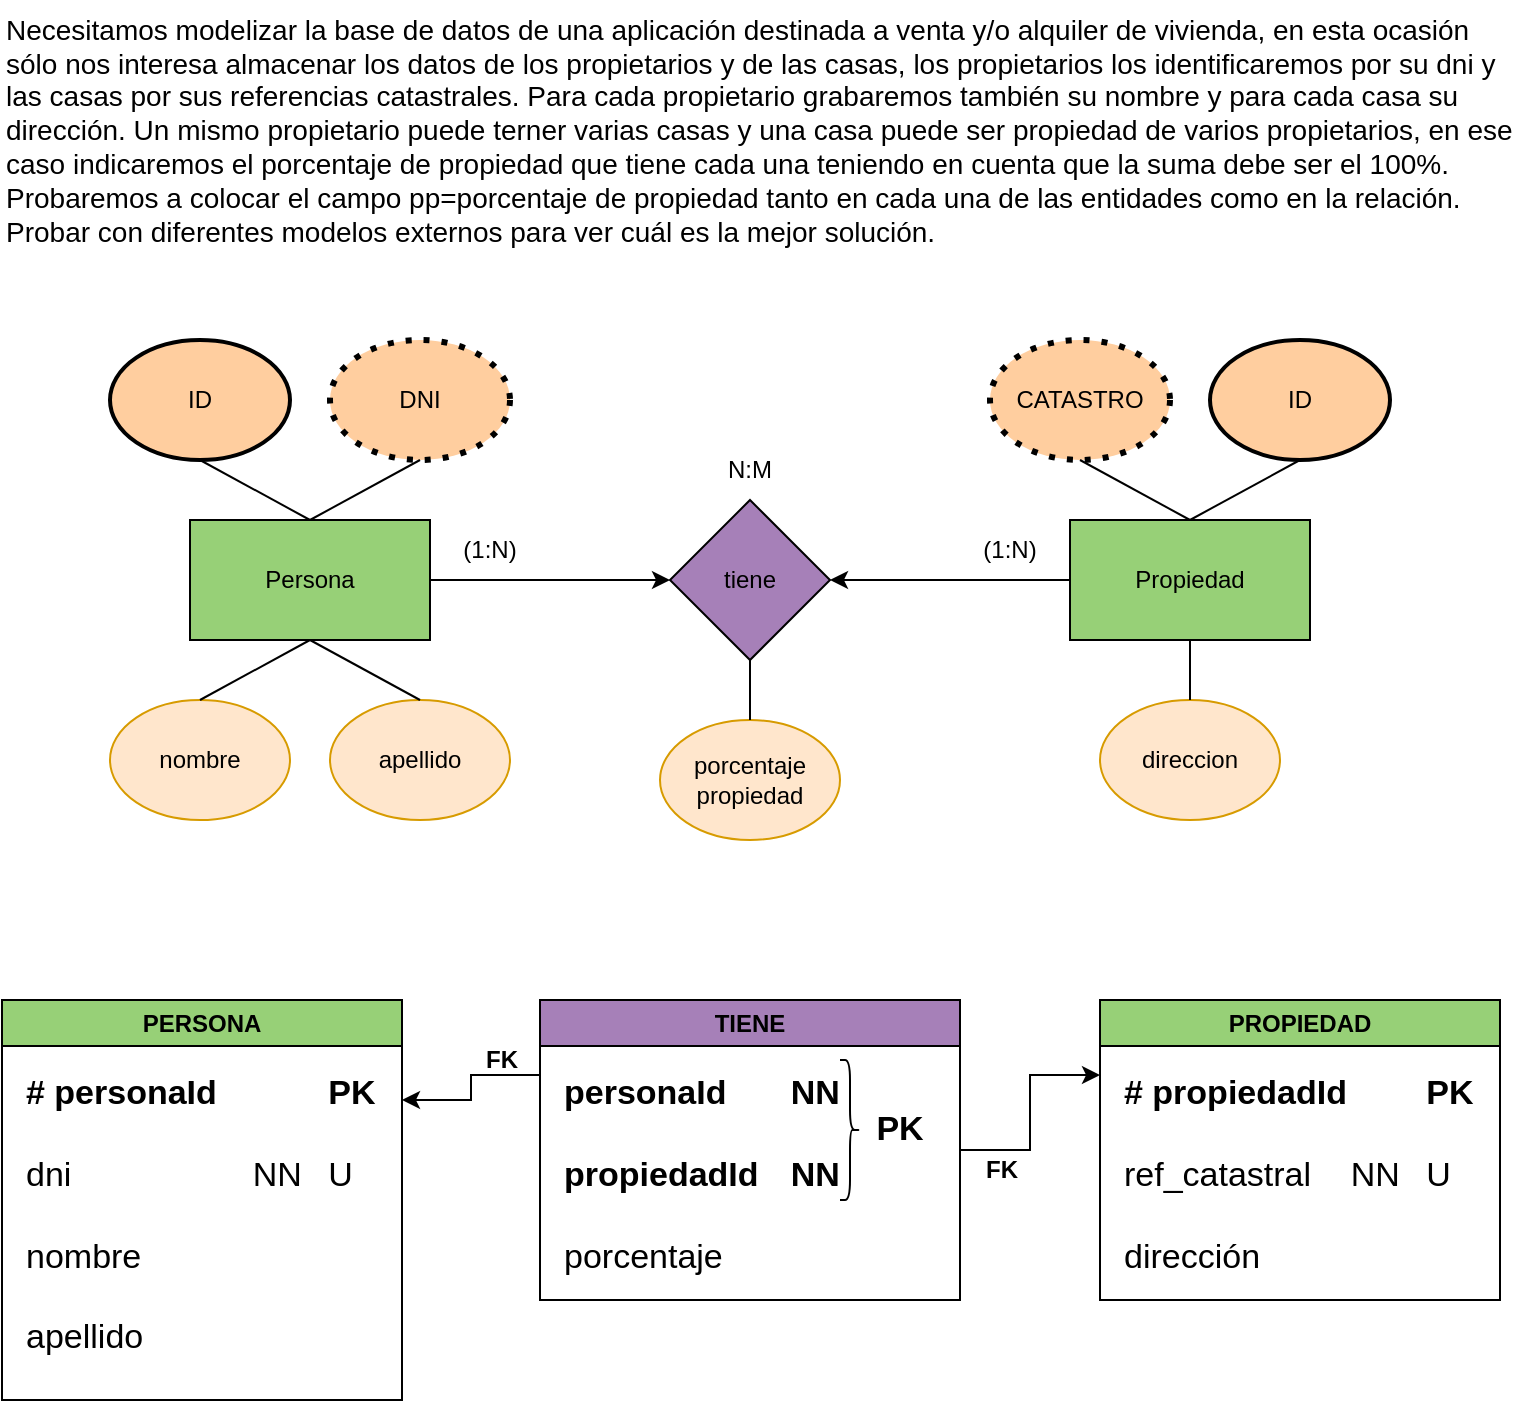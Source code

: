 <mxfile version="22.1.9" type="github">
  <diagram name="Página-1" id="l5P8DeTmiwiy51Mtxco_">
    <mxGraphModel dx="1050" dy="522" grid="1" gridSize="10" guides="1" tooltips="1" connect="1" arrows="1" fold="1" page="1" pageScale="1" pageWidth="827" pageHeight="1169" math="0" shadow="0">
      <root>
        <mxCell id="0" />
        <mxCell id="1" parent="0" />
        <mxCell id="X2FgnUZGWy85QauOfwDn-1" value="Necesitamos modelizar la base de datos de una aplicación destinada a venta y/o alquiler de vivienda, en esta ocasión sólo nos interesa almacenar los datos de los propietarios y de las casas, los propietarios los identificaremos por su dni y las casas por sus referencias catastrales. Para cada propietario grabaremos también su nombre y para cada casa su dirección. Un mismo propietario puede terner varias casas y una casa puede ser propiedad de varios propietarios, en ese caso indicaremos el porcentaje de propiedad que tiene cada una teniendo en cuenta que la suma debe ser el 100%. Probaremos a colocar el campo pp=porcentaje de propiedad tanto en cada una de las entidades como en la relación. Probar con diferentes modelos externos para ver cuál es la mejor solución." style="text;html=1;strokeColor=none;fillColor=none;align=left;verticalAlign=middle;whiteSpace=wrap;rounded=0;fontSize=14;" parent="1" vertex="1">
          <mxGeometry x="40" y="40" width="760" height="130" as="geometry" />
        </mxCell>
        <mxCell id="X2FgnUZGWy85QauOfwDn-5" style="edgeStyle=orthogonalEdgeStyle;rounded=0;orthogonalLoop=1;jettySize=auto;html=1;exitX=1;exitY=0.5;exitDx=0;exitDy=0;entryX=0;entryY=0.5;entryDx=0;entryDy=0;" parent="1" source="X2FgnUZGWy85QauOfwDn-2" target="X2FgnUZGWy85QauOfwDn-4" edge="1">
          <mxGeometry relative="1" as="geometry" />
        </mxCell>
        <mxCell id="X2FgnUZGWy85QauOfwDn-2" value="Persona" style="rounded=0;whiteSpace=wrap;html=1;fillColor=#97D077;" parent="1" vertex="1">
          <mxGeometry x="134" y="300" width="120" height="60" as="geometry" />
        </mxCell>
        <mxCell id="X2FgnUZGWy85QauOfwDn-19" style="edgeStyle=orthogonalEdgeStyle;rounded=0;orthogonalLoop=1;jettySize=auto;html=1;exitX=0;exitY=0.5;exitDx=0;exitDy=0;entryX=1;entryY=0.5;entryDx=0;entryDy=0;" parent="1" source="X2FgnUZGWy85QauOfwDn-3" target="X2FgnUZGWy85QauOfwDn-4" edge="1">
          <mxGeometry relative="1" as="geometry" />
        </mxCell>
        <mxCell id="X2FgnUZGWy85QauOfwDn-3" value="Propiedad" style="rounded=0;whiteSpace=wrap;html=1;fillColor=#97D077;" parent="1" vertex="1">
          <mxGeometry x="574" y="300" width="120" height="60" as="geometry" />
        </mxCell>
        <mxCell id="X2FgnUZGWy85QauOfwDn-4" value="tiene" style="rhombus;whiteSpace=wrap;html=1;fillColor=#A680B8;" parent="1" vertex="1">
          <mxGeometry x="374" y="290" width="80" height="80" as="geometry" />
        </mxCell>
        <mxCell id="X2FgnUZGWy85QauOfwDn-7" value="(1:N)" style="text;html=1;strokeColor=none;fillColor=none;align=center;verticalAlign=middle;whiteSpace=wrap;rounded=0;" parent="1" vertex="1">
          <mxGeometry x="514" y="300" width="60" height="30" as="geometry" />
        </mxCell>
        <mxCell id="X2FgnUZGWy85QauOfwDn-8" value="(1:N)" style="text;html=1;strokeColor=none;fillColor=none;align=center;verticalAlign=middle;whiteSpace=wrap;rounded=0;" parent="1" vertex="1">
          <mxGeometry x="254" y="300" width="60" height="30" as="geometry" />
        </mxCell>
        <mxCell id="X2FgnUZGWy85QauOfwDn-9" value="N:M" style="text;html=1;strokeColor=none;fillColor=none;align=center;verticalAlign=middle;whiteSpace=wrap;rounded=0;" parent="1" vertex="1">
          <mxGeometry x="384" y="260" width="60" height="30" as="geometry" />
        </mxCell>
        <mxCell id="X2FgnUZGWy85QauOfwDn-10" value="ID" style="ellipse;whiteSpace=wrap;html=1;strokeWidth=2;fillColor=#FFCE9F;" parent="1" vertex="1">
          <mxGeometry x="94" y="210" width="90" height="60" as="geometry" />
        </mxCell>
        <mxCell id="X2FgnUZGWy85QauOfwDn-11" value="DNI" style="ellipse;whiteSpace=wrap;html=1;dashed=1;dashPattern=1 2;strokeWidth=3;fillColor=#FFCE9F;" parent="1" vertex="1">
          <mxGeometry x="204" y="210" width="90" height="60" as="geometry" />
        </mxCell>
        <mxCell id="X2FgnUZGWy85QauOfwDn-12" value="CATASTRO" style="ellipse;whiteSpace=wrap;html=1;dashed=1;dashPattern=1 2;strokeWidth=3;fillColor=#FFCE9F;" parent="1" vertex="1">
          <mxGeometry x="534" y="210" width="90" height="60" as="geometry" />
        </mxCell>
        <mxCell id="X2FgnUZGWy85QauOfwDn-13" value="ID" style="ellipse;whiteSpace=wrap;html=1;strokeWidth=2;fillColor=#FFCE9F;" parent="1" vertex="1">
          <mxGeometry x="644" y="210" width="90" height="60" as="geometry" />
        </mxCell>
        <mxCell id="X2FgnUZGWy85QauOfwDn-14" value="nombre" style="ellipse;whiteSpace=wrap;html=1;strokeWidth=1;fillColor=#ffe6cc;strokeColor=#d79b00;" parent="1" vertex="1">
          <mxGeometry x="94" y="390" width="90" height="60" as="geometry" />
        </mxCell>
        <mxCell id="X2FgnUZGWy85QauOfwDn-15" value="apellido" style="ellipse;whiteSpace=wrap;html=1;strokeWidth=1;fillColor=#ffe6cc;strokeColor=#d79b00;" parent="1" vertex="1">
          <mxGeometry x="204" y="390" width="90" height="60" as="geometry" />
        </mxCell>
        <mxCell id="X2FgnUZGWy85QauOfwDn-16" value="direccion" style="ellipse;whiteSpace=wrap;html=1;strokeWidth=1;fillColor=#ffe6cc;strokeColor=#d79b00;" parent="1" vertex="1">
          <mxGeometry x="589" y="390" width="90" height="60" as="geometry" />
        </mxCell>
        <mxCell id="X2FgnUZGWy85QauOfwDn-18" value="porcentaje&lt;br&gt;propiedad" style="ellipse;whiteSpace=wrap;html=1;strokeWidth=1;fillColor=#ffe6cc;strokeColor=#d79b00;" parent="1" vertex="1">
          <mxGeometry x="369" y="400" width="90" height="60" as="geometry" />
        </mxCell>
        <mxCell id="X2FgnUZGWy85QauOfwDn-20" value="" style="endArrow=none;html=1;rounded=0;entryX=0.5;entryY=0;entryDx=0;entryDy=0;exitX=0.5;exitY=1;exitDx=0;exitDy=0;" parent="1" source="X2FgnUZGWy85QauOfwDn-11" target="X2FgnUZGWy85QauOfwDn-2" edge="1">
          <mxGeometry width="50" height="50" relative="1" as="geometry">
            <mxPoint x="390" y="310" as="sourcePoint" />
            <mxPoint x="440" y="260" as="targetPoint" />
          </mxGeometry>
        </mxCell>
        <mxCell id="X2FgnUZGWy85QauOfwDn-21" value="" style="endArrow=none;html=1;rounded=0;entryX=0.5;entryY=0;entryDx=0;entryDy=0;exitX=0.5;exitY=1;exitDx=0;exitDy=0;" parent="1" source="X2FgnUZGWy85QauOfwDn-10" target="X2FgnUZGWy85QauOfwDn-2" edge="1">
          <mxGeometry width="50" height="50" relative="1" as="geometry">
            <mxPoint x="390" y="310" as="sourcePoint" />
            <mxPoint x="440" y="260" as="targetPoint" />
          </mxGeometry>
        </mxCell>
        <mxCell id="X2FgnUZGWy85QauOfwDn-22" value="" style="endArrow=none;html=1;rounded=0;entryX=0.5;entryY=1;entryDx=0;entryDy=0;exitX=0.5;exitY=0;exitDx=0;exitDy=0;" parent="1" source="X2FgnUZGWy85QauOfwDn-15" target="X2FgnUZGWy85QauOfwDn-2" edge="1">
          <mxGeometry width="50" height="50" relative="1" as="geometry">
            <mxPoint x="390" y="310" as="sourcePoint" />
            <mxPoint x="440" y="260" as="targetPoint" />
          </mxGeometry>
        </mxCell>
        <mxCell id="X2FgnUZGWy85QauOfwDn-23" value="" style="endArrow=none;html=1;rounded=0;entryX=0.5;entryY=1;entryDx=0;entryDy=0;exitX=0.5;exitY=0;exitDx=0;exitDy=0;" parent="1" source="X2FgnUZGWy85QauOfwDn-14" target="X2FgnUZGWy85QauOfwDn-2" edge="1">
          <mxGeometry width="50" height="50" relative="1" as="geometry">
            <mxPoint x="390" y="310" as="sourcePoint" />
            <mxPoint x="440" y="260" as="targetPoint" />
          </mxGeometry>
        </mxCell>
        <mxCell id="X2FgnUZGWy85QauOfwDn-24" value="" style="endArrow=none;html=1;rounded=0;entryX=0.5;entryY=1;entryDx=0;entryDy=0;exitX=0.5;exitY=0;exitDx=0;exitDy=0;" parent="1" source="X2FgnUZGWy85QauOfwDn-18" target="X2FgnUZGWy85QauOfwDn-4" edge="1">
          <mxGeometry width="50" height="50" relative="1" as="geometry">
            <mxPoint x="390" y="310" as="sourcePoint" />
            <mxPoint x="440" y="260" as="targetPoint" />
          </mxGeometry>
        </mxCell>
        <mxCell id="X2FgnUZGWy85QauOfwDn-25" value="" style="endArrow=none;html=1;rounded=0;entryX=0.5;entryY=0;entryDx=0;entryDy=0;exitX=0.5;exitY=1;exitDx=0;exitDy=0;" parent="1" source="X2FgnUZGWy85QauOfwDn-13" target="X2FgnUZGWy85QauOfwDn-3" edge="1">
          <mxGeometry width="50" height="50" relative="1" as="geometry">
            <mxPoint x="390" y="310" as="sourcePoint" />
            <mxPoint x="440" y="260" as="targetPoint" />
          </mxGeometry>
        </mxCell>
        <mxCell id="X2FgnUZGWy85QauOfwDn-26" value="" style="endArrow=none;html=1;rounded=0;entryX=0.5;entryY=0;entryDx=0;entryDy=0;exitX=0.5;exitY=1;exitDx=0;exitDy=0;" parent="1" source="X2FgnUZGWy85QauOfwDn-12" target="X2FgnUZGWy85QauOfwDn-3" edge="1">
          <mxGeometry width="50" height="50" relative="1" as="geometry">
            <mxPoint x="390" y="310" as="sourcePoint" />
            <mxPoint x="480" y="240" as="targetPoint" />
          </mxGeometry>
        </mxCell>
        <mxCell id="X2FgnUZGWy85QauOfwDn-27" value="" style="endArrow=none;html=1;rounded=0;entryX=0.5;entryY=1;entryDx=0;entryDy=0;exitX=0.5;exitY=0;exitDx=0;exitDy=0;" parent="1" source="X2FgnUZGWy85QauOfwDn-16" target="X2FgnUZGWy85QauOfwDn-3" edge="1">
          <mxGeometry width="50" height="50" relative="1" as="geometry">
            <mxPoint x="390" y="310" as="sourcePoint" />
            <mxPoint x="440" y="260" as="targetPoint" />
          </mxGeometry>
        </mxCell>
        <mxCell id="n0TinzeqDu08c-ZW52Q4-1" value="PERSONA" style="swimlane;whiteSpace=wrap;html=1;startSize=23;fillColor=#97D077;" parent="1" vertex="1">
          <mxGeometry x="40" y="540" width="200" height="200" as="geometry" />
        </mxCell>
        <mxCell id="n0TinzeqDu08c-ZW52Q4-4" value="&lt;b style=&quot;font-size: 17px;&quot;&gt;# personaId&lt;span style=&quot;white-space: pre;&quot;&gt;&#x9;&lt;/span&gt;&lt;span style=&quot;white-space: pre;&quot;&gt;&#x9;&lt;/span&gt;PK&lt;/b&gt;&lt;br style=&quot;font-size: 17px;&quot;&gt;&lt;br style=&quot;font-size: 17px;&quot;&gt;dni&lt;span style=&quot;white-space: pre;&quot;&gt;&#x9;&lt;/span&gt;&lt;span style=&quot;white-space: pre;&quot;&gt;&#x9;&lt;span style=&quot;white-space: pre;&quot;&gt;&#x9;&lt;/span&gt;NN&lt;span style=&quot;white-space: pre;&quot;&gt;&#x9;&lt;/span&gt;U&lt;/span&gt;&lt;br style=&quot;font-size: 17px;&quot;&gt;&lt;br style=&quot;font-size: 17px;&quot;&gt;nombre&lt;br style=&quot;font-size: 17px;&quot;&gt;&lt;br style=&quot;font-size: 17px;&quot;&gt;apellido" style="text;html=1;strokeColor=none;fillColor=none;align=left;verticalAlign=top;whiteSpace=wrap;rounded=0;fontSize=17;" parent="n0TinzeqDu08c-ZW52Q4-1" vertex="1">
          <mxGeometry x="10" y="30" width="180" height="160" as="geometry" />
        </mxCell>
        <mxCell id="n0TinzeqDu08c-ZW52Q4-14" style="edgeStyle=orthogonalEdgeStyle;rounded=0;orthogonalLoop=1;jettySize=auto;html=1;exitX=0;exitY=0.25;exitDx=0;exitDy=0;entryX=1;entryY=0.25;entryDx=0;entryDy=0;" parent="1" source="n0TinzeqDu08c-ZW52Q4-6" target="n0TinzeqDu08c-ZW52Q4-1" edge="1">
          <mxGeometry relative="1" as="geometry" />
        </mxCell>
        <mxCell id="n0TinzeqDu08c-ZW52Q4-15" style="edgeStyle=orthogonalEdgeStyle;rounded=0;orthogonalLoop=1;jettySize=auto;html=1;exitX=1;exitY=0.5;exitDx=0;exitDy=0;entryX=0;entryY=0.25;entryDx=0;entryDy=0;" parent="1" source="n0TinzeqDu08c-ZW52Q4-6" target="n0TinzeqDu08c-ZW52Q4-8" edge="1">
          <mxGeometry relative="1" as="geometry" />
        </mxCell>
        <mxCell id="n0TinzeqDu08c-ZW52Q4-6" value="TIENE" style="swimlane;whiteSpace=wrap;html=1;fillColor=#A680B8;" parent="1" vertex="1">
          <mxGeometry x="309" y="540" width="210" height="150" as="geometry" />
        </mxCell>
        <mxCell id="n0TinzeqDu08c-ZW52Q4-7" value="&lt;div style=&quot;text-align: right;&quot;&gt;&lt;b style=&quot;background-color: initial;&quot;&gt;personaId&lt;span style=&quot;white-space: pre;&quot;&gt;&#x9;&lt;/span&gt;NN&lt;/b&gt;&lt;/div&gt;&lt;br style=&quot;font-size: 17px;&quot;&gt;&lt;b&gt;propiedadId&lt;span style=&quot;white-space: pre;&quot;&gt;&#x9;&lt;/span&gt;NN&lt;br&gt;&lt;/b&gt;&lt;br style=&quot;font-size: 17px;&quot;&gt;porcentaje" style="text;html=1;strokeColor=none;fillColor=none;align=left;verticalAlign=top;whiteSpace=wrap;rounded=0;fontSize=17;" parent="n0TinzeqDu08c-ZW52Q4-6" vertex="1">
          <mxGeometry x="10" y="30" width="180" height="110" as="geometry" />
        </mxCell>
        <mxCell id="n0TinzeqDu08c-ZW52Q4-16" value="" style="shape=curlyBracket;whiteSpace=wrap;html=1;rounded=1;flipH=1;labelPosition=right;verticalLabelPosition=middle;align=left;verticalAlign=middle;size=0.5;" parent="n0TinzeqDu08c-ZW52Q4-6" vertex="1">
          <mxGeometry x="150" y="30" width="10" height="70" as="geometry" />
        </mxCell>
        <mxCell id="n0TinzeqDu08c-ZW52Q4-18" value="&lt;b style=&quot;font-size: 17px;&quot;&gt;PK&lt;/b&gt;" style="text;html=1;strokeColor=none;fillColor=none;align=center;verticalAlign=middle;whiteSpace=wrap;rounded=0;fontSize=17;" parent="n0TinzeqDu08c-ZW52Q4-6" vertex="1">
          <mxGeometry x="150" y="50" width="60" height="30" as="geometry" />
        </mxCell>
        <mxCell id="n0TinzeqDu08c-ZW52Q4-8" value="PROPIEDAD" style="swimlane;whiteSpace=wrap;html=1;fillColor=#97D077;" parent="1" vertex="1">
          <mxGeometry x="589" y="540" width="200" height="150" as="geometry" />
        </mxCell>
        <mxCell id="n0TinzeqDu08c-ZW52Q4-9" value="&lt;b style=&quot;font-size: 17px;&quot;&gt;# propiedadId&lt;span style=&quot;white-space: pre;&quot;&gt;&#x9;&lt;/span&gt;PK&lt;/b&gt;&lt;br style=&quot;font-size: 17px;&quot;&gt;&lt;br style=&quot;font-size: 17px;&quot;&gt;ref_catastral&lt;span style=&quot;white-space: pre;&quot;&gt;&#x9;&lt;/span&gt;NN&lt;span style=&quot;white-space: pre;&quot;&gt;&#x9;&lt;/span&gt;U&lt;br style=&quot;font-size: 17px;&quot;&gt;&lt;br style=&quot;font-size: 17px;&quot;&gt;dirección" style="text;html=1;strokeColor=none;fillColor=none;align=left;verticalAlign=top;whiteSpace=wrap;rounded=0;fontSize=17;" parent="n0TinzeqDu08c-ZW52Q4-8" vertex="1">
          <mxGeometry x="10" y="30" width="180" height="110" as="geometry" />
        </mxCell>
        <mxCell id="n0TinzeqDu08c-ZW52Q4-19" value="FK" style="text;html=1;strokeColor=none;fillColor=none;align=center;verticalAlign=middle;whiteSpace=wrap;rounded=0;fontStyle=1" parent="1" vertex="1">
          <mxGeometry x="280" y="555" width="20" height="30" as="geometry" />
        </mxCell>
        <mxCell id="n0TinzeqDu08c-ZW52Q4-20" value="FK" style="text;html=1;strokeColor=none;fillColor=none;align=center;verticalAlign=middle;whiteSpace=wrap;rounded=0;fontStyle=1" parent="1" vertex="1">
          <mxGeometry x="530" y="610" width="20" height="30" as="geometry" />
        </mxCell>
      </root>
    </mxGraphModel>
  </diagram>
</mxfile>
